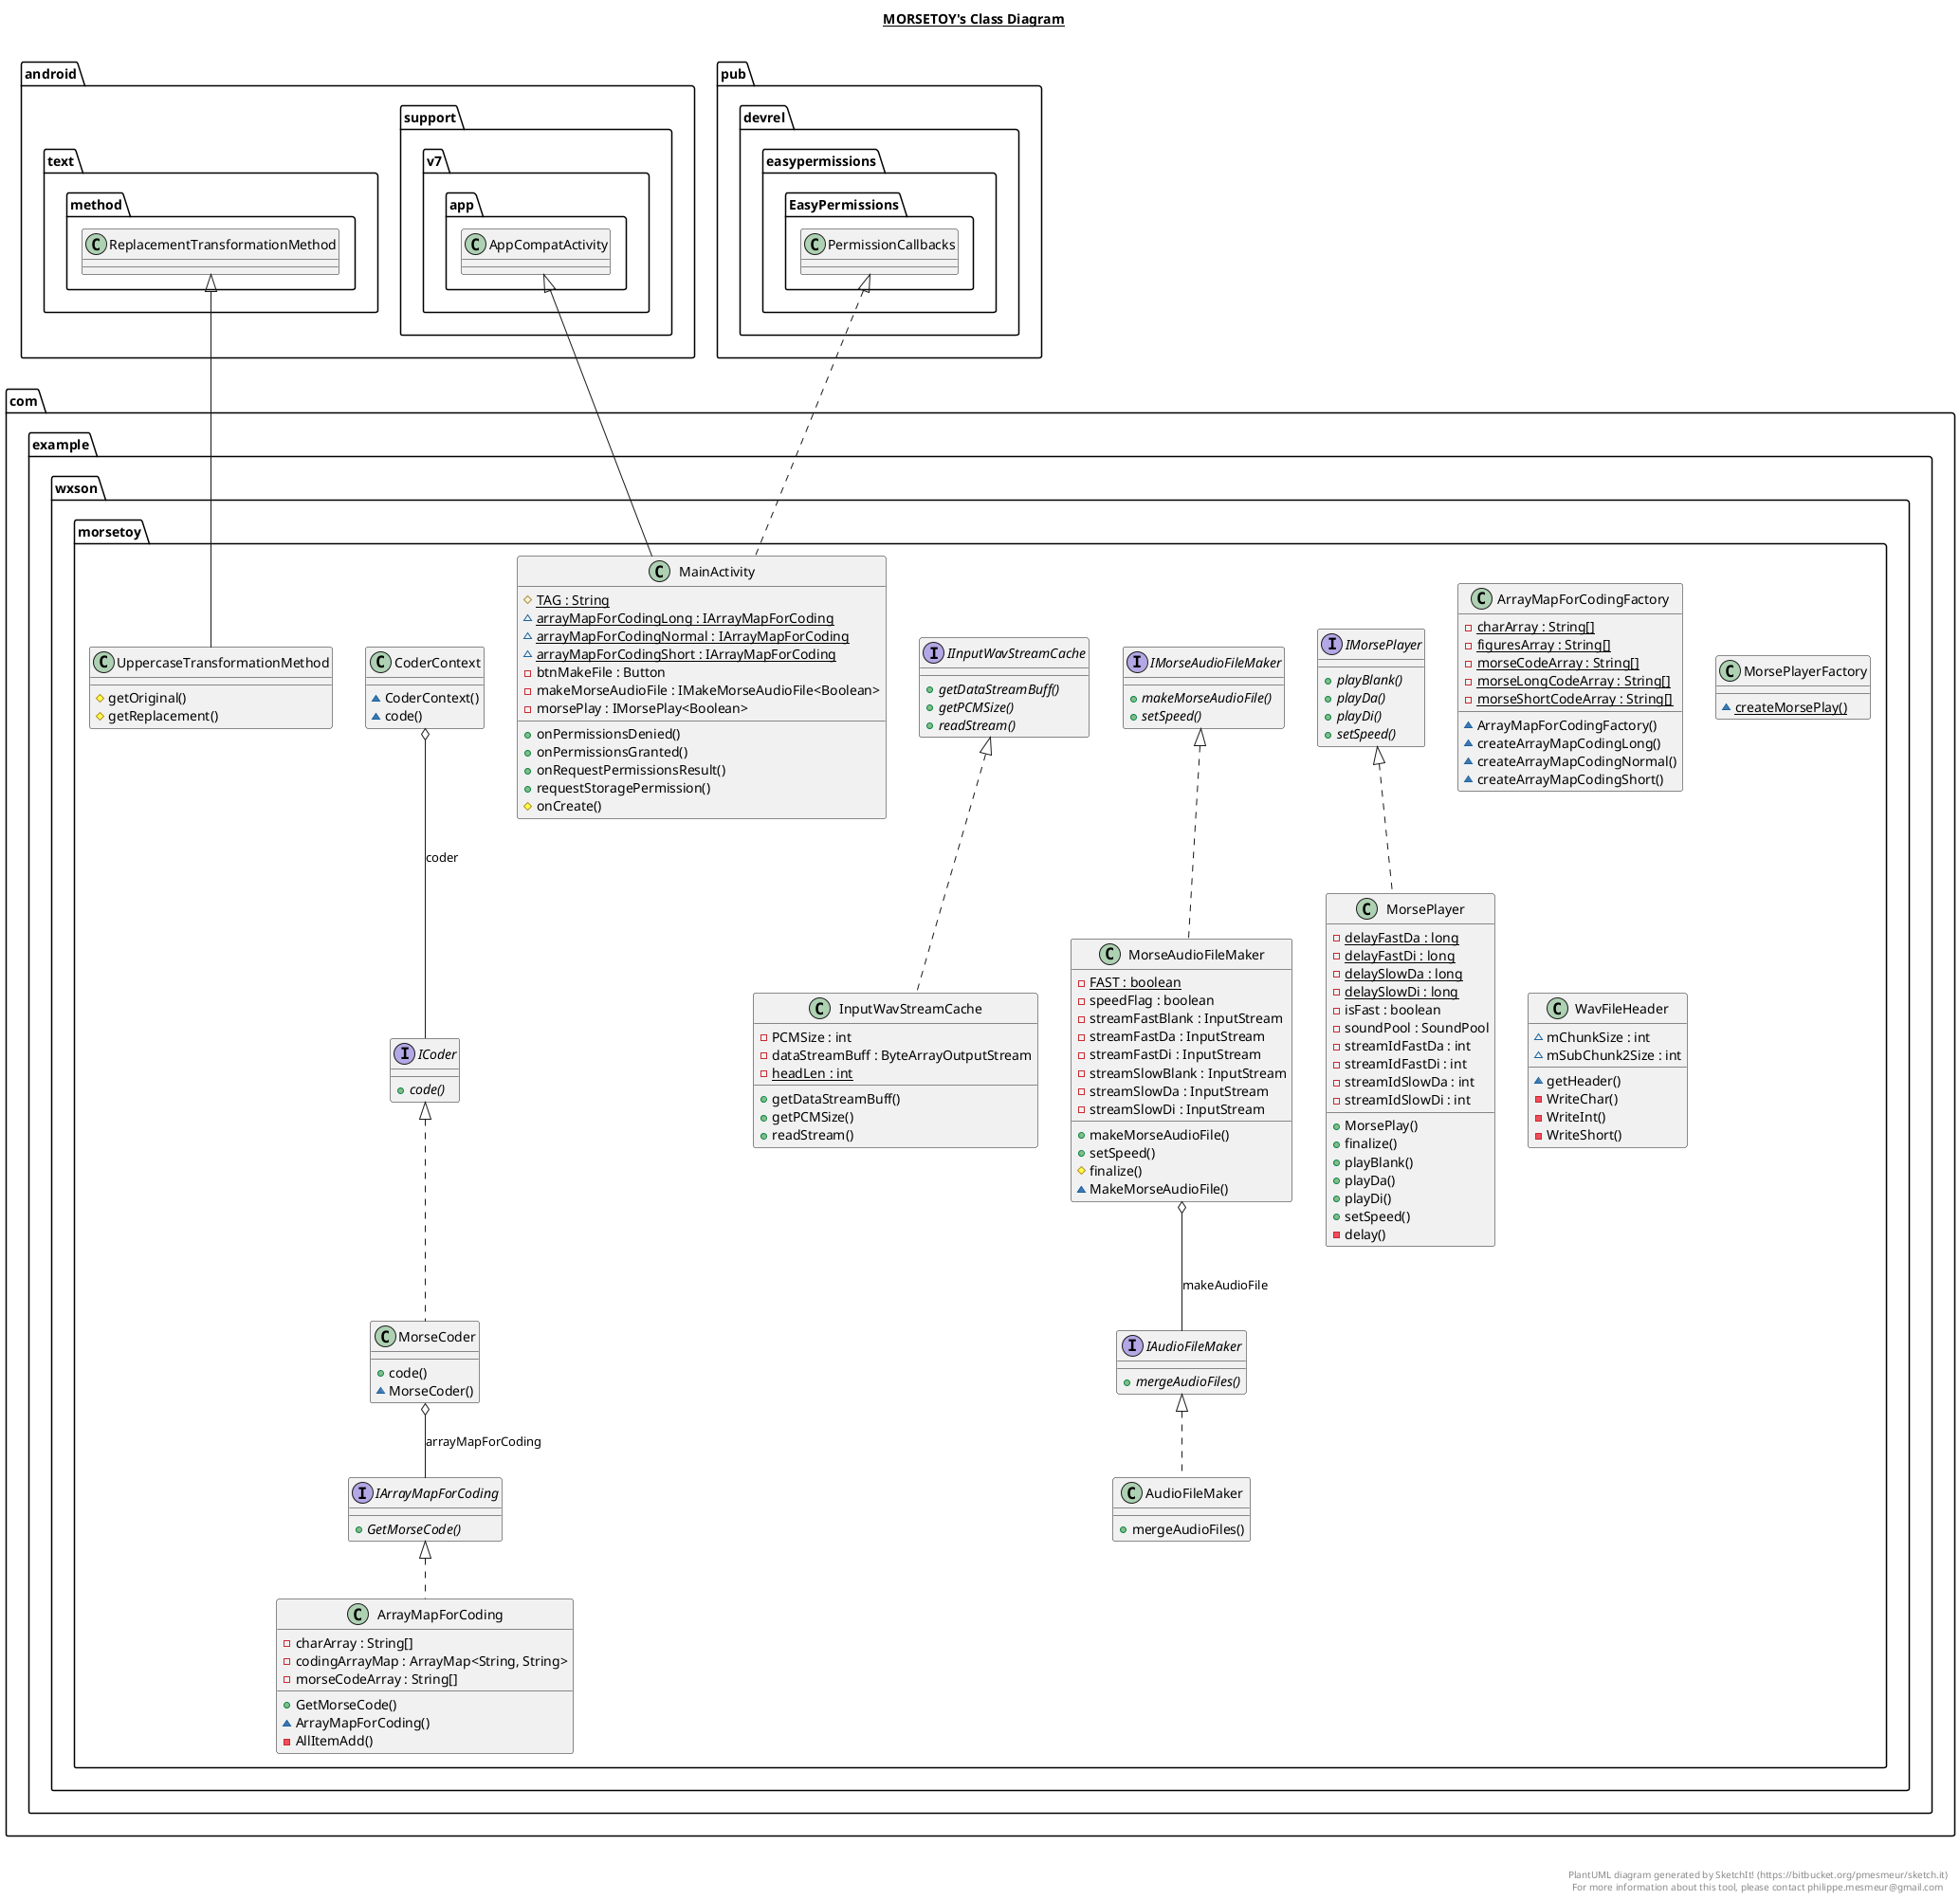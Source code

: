 @startuml

title __MORSETOY's Class Diagram__\n

  namespace com.example.wxson.morsetoy {
    class com.example.wxson.morsetoy.UppercaseTransformationMethod {
        # getOriginal()
        # getReplacement()
    }
  }
  

  namespace com.example.wxson.morsetoy {
    class com.example.wxson.morsetoy.ArrayMapForCoding {
        - charArray : String[]
        - codingArrayMap : ArrayMap<String, String>
        - morseCodeArray : String[]
        + GetMorseCode()
        ~ ArrayMapForCoding()
        - AllItemAdd()
    }
  }
  

  namespace com.example.wxson.morsetoy {
    class com.example.wxson.morsetoy.ArrayMapForCodingFactory {
        {static} - charArray : String[]
        {static} - figuresArray : String[]
        {static} - morseCodeArray : String[]
        {static} - morseLongCodeArray : String[]
        {static} - morseShortCodeArray : String[]
        ~ ArrayMapForCodingFactory()
        ~ createArrayMapCodingLong()
        ~ createArrayMapCodingNormal()
        ~ createArrayMapCodingShort()
    }
  }
  

  namespace com.example.wxson.morsetoy {
    class com.example.wxson.morsetoy.CoderContext {
        ~ CoderContext()
        ~ code()
    }
  }
  

  namespace com.example.wxson.morsetoy {
    interface com.example.wxson.morsetoy.IArrayMapForCoding {
        {abstract} + GetMorseCode()
    }
  }
  

  namespace com.example.wxson.morsetoy {
    interface com.example.wxson.morsetoy.ICoder {
        {abstract} + code()
    }
  }
  

  namespace com.example.wxson.morsetoy {
    interface com.example.wxson.morsetoy.IInputWavStreamCache {
        {abstract} + getDataStreamBuff()
        {abstract} + getPCMSize()
        {abstract} + readStream()
    }
  }
  

  namespace com.example.wxson.morsetoy {
    interface com.example.wxson.morsetoy.IAudioFileMaker {
        {abstract} + mergeAudioFiles()
    }
  }
  

  namespace com.example.wxson.morsetoy {
    interface com.example.wxson.morsetoy.IMorseAudioFileMaker {
        {abstract} + makeMorseAudioFile()
        {abstract} + setSpeed()
    }
  }
  

  namespace com.example.wxson.morsetoy {
    interface com.example.wxson.morsetoy.IMorsePlayer {
        {abstract} + playBlank()
        {abstract} + playDa()
        {abstract} + playDi()
        {abstract} + setSpeed()
    }
  }
  

  namespace com.example.wxson.morsetoy {
    class com.example.wxson.morsetoy.InputWavStreamCache {
        - PCMSize : int
        - dataStreamBuff : ByteArrayOutputStream
        {static} - headLen : int
        + getDataStreamBuff()
        + getPCMSize()
        + readStream()
    }
  }
  

  namespace com.example.wxson.morsetoy {
    class com.example.wxson.morsetoy.MainActivity {
        {static} # TAG : String
        {static} ~ arrayMapForCodingLong : IArrayMapForCoding
        {static} ~ arrayMapForCodingNormal : IArrayMapForCoding
        {static} ~ arrayMapForCodingShort : IArrayMapForCoding
        - btnMakeFile : Button
        - makeMorseAudioFile : IMakeMorseAudioFile<Boolean>
        - morsePlay : IMorsePlay<Boolean>
        + onPermissionsDenied()
        + onPermissionsGranted()
        + onRequestPermissionsResult()
        + requestStoragePermission()
        # onCreate()
    }
  }
  

  namespace com.example.wxson.morsetoy {
    class com.example.wxson.morsetoy.AudioFileMaker {
        + mergeAudioFiles()
    }
  }
  

  namespace com.example.wxson.morsetoy {
    class com.example.wxson.morsetoy.MorseAudioFileMaker {
        {static} - FAST : boolean
        - speedFlag : boolean
        - streamFastBlank : InputStream
        - streamFastDa : InputStream
        - streamFastDi : InputStream
        - streamSlowBlank : InputStream
        - streamSlowDa : InputStream
        - streamSlowDi : InputStream
        + makeMorseAudioFile()
        + setSpeed()
        # finalize()
        ~ MakeMorseAudioFile()
    }
  }
  

  namespace com.example.wxson.morsetoy {
    class com.example.wxson.morsetoy.MorseCoder {
        + code()
        ~ MorseCoder()
    }
  }
  

  namespace com.example.wxson.morsetoy {
    class com.example.wxson.morsetoy.MorsePlayer {
        {static} - delayFastDa : long
        {static} - delayFastDi : long
        {static} - delaySlowDa : long
        {static} - delaySlowDi : long
        - isFast : boolean
        - soundPool : SoundPool
        - streamIdFastDa : int
        - streamIdFastDi : int
        - streamIdSlowDa : int
        - streamIdSlowDi : int
        + MorsePlay()
        + finalize()
        + playBlank()
        + playDa()
        + playDi()
        + setSpeed()
        - delay()
    }
  }
  

  namespace com.example.wxson.morsetoy {
    class com.example.wxson.morsetoy.MorsePlayerFactory {
        {static} ~ createMorsePlay()
    }
  }
  

  namespace com.example.wxson.morsetoy {
    class com.example.wxson.morsetoy.WavFileHeader {
        ~ mChunkSize : int
        ~ mSubChunk2Size : int
        ~ getHeader()
        - WriteChar()
        - WriteInt()
        - WriteShort()
    }
  }
  

  com.example.wxson.morsetoy.UppercaseTransformationMethod -up-|> android.text.method.ReplacementTransformationMethod
  com.example.wxson.morsetoy.ArrayMapForCoding .up.|> com.example.wxson.morsetoy.IArrayMapForCoding
  com.example.wxson.morsetoy.CoderContext o-- com.example.wxson.morsetoy.ICoder : coder
  com.example.wxson.morsetoy.InputWavStreamCache .up.|> com.example.wxson.morsetoy.IInputWavStreamCache
  com.example.wxson.morsetoy.MainActivity .up.|> pub.devrel.easypermissions.EasyPermissions.PermissionCallbacks
  com.example.wxson.morsetoy.MainActivity -up-|> android.support.v7.app.AppCompatActivity
  com.example.wxson.morsetoy.AudioFileMaker .up.|> com.example.wxson.morsetoy.IAudioFileMaker
  com.example.wxson.morsetoy.MorseAudioFileMaker .up.|> com.example.wxson.morsetoy.IMorseAudioFileMaker
  com.example.wxson.morsetoy.MorseAudioFileMaker o-- com.example.wxson.morsetoy.IAudioFileMaker : makeAudioFile
  com.example.wxson.morsetoy.MorseCoder .up.|> com.example.wxson.morsetoy.ICoder
  com.example.wxson.morsetoy.MorseCoder o-- com.example.wxson.morsetoy.IArrayMapForCoding : arrayMapForCoding
  com.example.wxson.morsetoy.MorsePlayer .up.|> com.example.wxson.morsetoy.IMorsePlayer


right footer


PlantUML diagram generated by SketchIt! (https://bitbucket.org/pmesmeur/sketch.it)
For more information about this tool, please contact philippe.mesmeur@gmail.com
endfooter

@enduml
